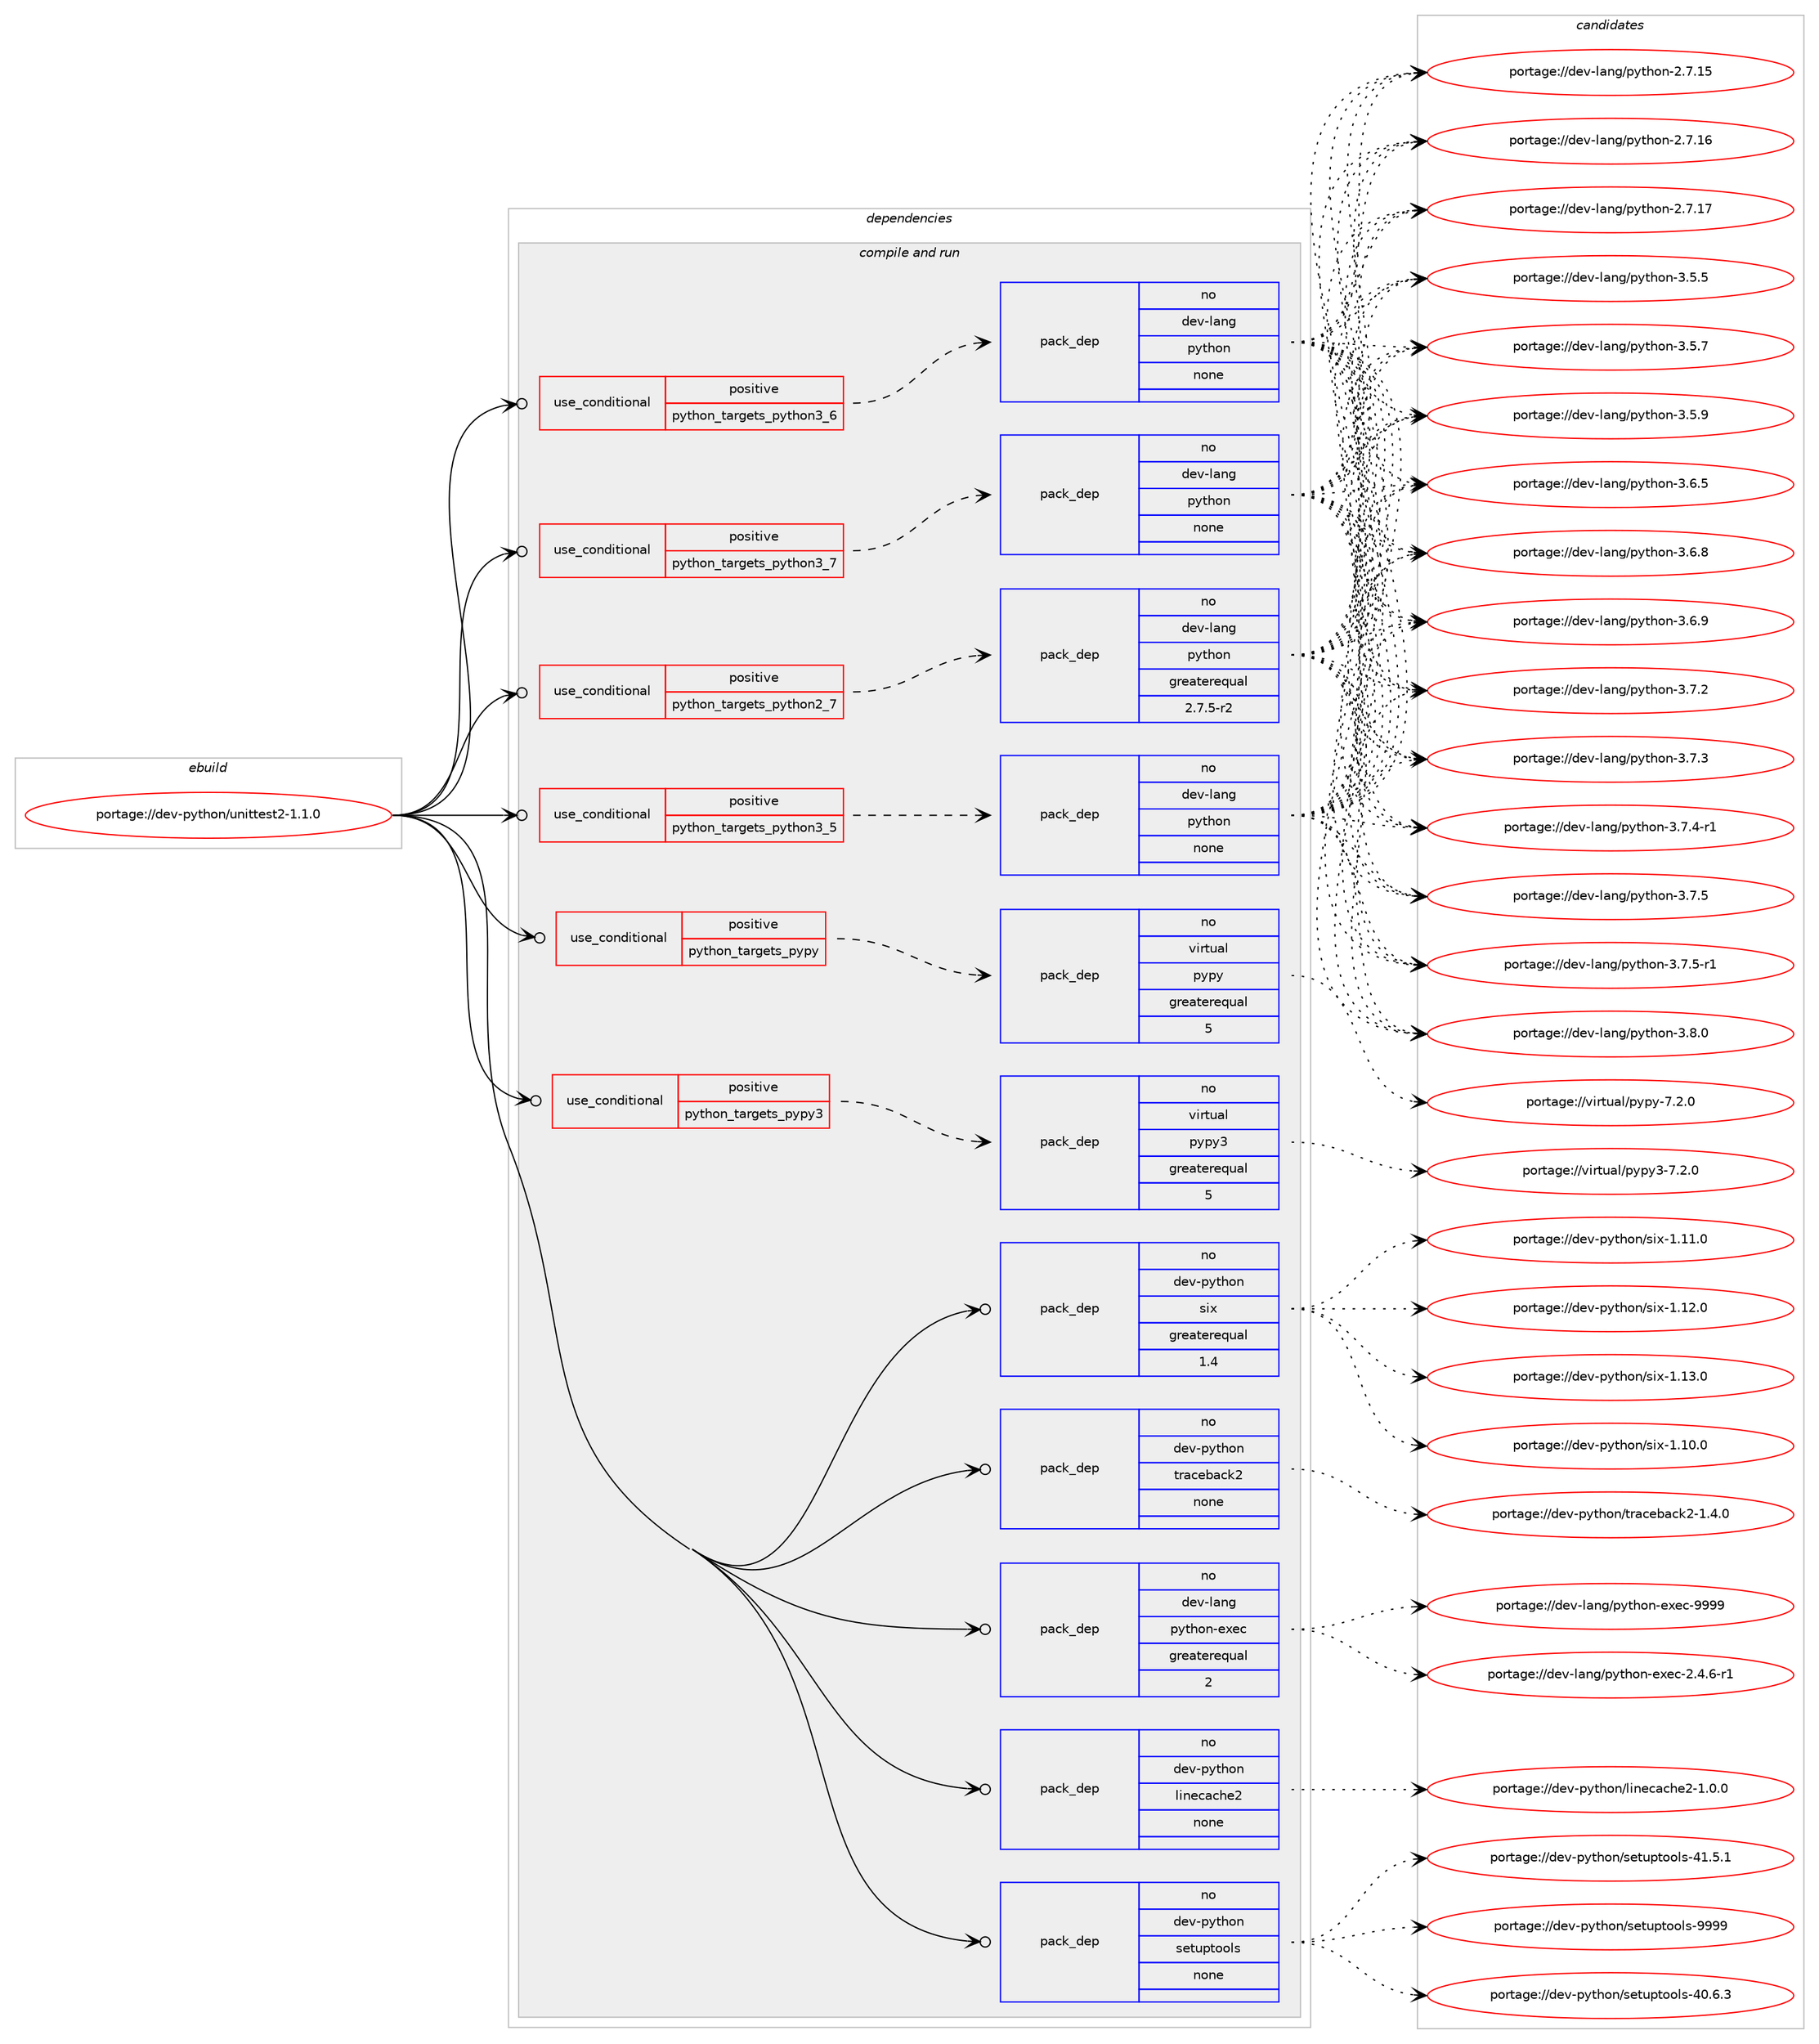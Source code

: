digraph prolog {

# *************
# Graph options
# *************

newrank=true;
concentrate=true;
compound=true;
graph [rankdir=LR,fontname=Helvetica,fontsize=10,ranksep=1.5];#, ranksep=2.5, nodesep=0.2];
edge  [arrowhead=vee];
node  [fontname=Helvetica,fontsize=10];

# **********
# The ebuild
# **********

subgraph cluster_leftcol {
color=gray;
rank=same;
label=<<i>ebuild</i>>;
id [label="portage://dev-python/unittest2-1.1.0", color=red, width=4, href="../dev-python/unittest2-1.1.0.svg"];
}

# ****************
# The dependencies
# ****************

subgraph cluster_midcol {
color=gray;
label=<<i>dependencies</i>>;
subgraph cluster_compile {
fillcolor="#eeeeee";
style=filled;
label=<<i>compile</i>>;
}
subgraph cluster_compileandrun {
fillcolor="#eeeeee";
style=filled;
label=<<i>compile and run</i>>;
subgraph cond40251 {
dependency177360 [label=<<TABLE BORDER="0" CELLBORDER="1" CELLSPACING="0" CELLPADDING="4"><TR><TD ROWSPAN="3" CELLPADDING="10">use_conditional</TD></TR><TR><TD>positive</TD></TR><TR><TD>python_targets_pypy</TD></TR></TABLE>>, shape=none, color=red];
subgraph pack133699 {
dependency177361 [label=<<TABLE BORDER="0" CELLBORDER="1" CELLSPACING="0" CELLPADDING="4" WIDTH="220"><TR><TD ROWSPAN="6" CELLPADDING="30">pack_dep</TD></TR><TR><TD WIDTH="110">no</TD></TR><TR><TD>virtual</TD></TR><TR><TD>pypy</TD></TR><TR><TD>greaterequal</TD></TR><TR><TD>5</TD></TR></TABLE>>, shape=none, color=blue];
}
dependency177360:e -> dependency177361:w [weight=20,style="dashed",arrowhead="vee"];
}
id:e -> dependency177360:w [weight=20,style="solid",arrowhead="odotvee"];
subgraph cond40252 {
dependency177362 [label=<<TABLE BORDER="0" CELLBORDER="1" CELLSPACING="0" CELLPADDING="4"><TR><TD ROWSPAN="3" CELLPADDING="10">use_conditional</TD></TR><TR><TD>positive</TD></TR><TR><TD>python_targets_pypy3</TD></TR></TABLE>>, shape=none, color=red];
subgraph pack133700 {
dependency177363 [label=<<TABLE BORDER="0" CELLBORDER="1" CELLSPACING="0" CELLPADDING="4" WIDTH="220"><TR><TD ROWSPAN="6" CELLPADDING="30">pack_dep</TD></TR><TR><TD WIDTH="110">no</TD></TR><TR><TD>virtual</TD></TR><TR><TD>pypy3</TD></TR><TR><TD>greaterequal</TD></TR><TR><TD>5</TD></TR></TABLE>>, shape=none, color=blue];
}
dependency177362:e -> dependency177363:w [weight=20,style="dashed",arrowhead="vee"];
}
id:e -> dependency177362:w [weight=20,style="solid",arrowhead="odotvee"];
subgraph cond40253 {
dependency177364 [label=<<TABLE BORDER="0" CELLBORDER="1" CELLSPACING="0" CELLPADDING="4"><TR><TD ROWSPAN="3" CELLPADDING="10">use_conditional</TD></TR><TR><TD>positive</TD></TR><TR><TD>python_targets_python2_7</TD></TR></TABLE>>, shape=none, color=red];
subgraph pack133701 {
dependency177365 [label=<<TABLE BORDER="0" CELLBORDER="1" CELLSPACING="0" CELLPADDING="4" WIDTH="220"><TR><TD ROWSPAN="6" CELLPADDING="30">pack_dep</TD></TR><TR><TD WIDTH="110">no</TD></TR><TR><TD>dev-lang</TD></TR><TR><TD>python</TD></TR><TR><TD>greaterequal</TD></TR><TR><TD>2.7.5-r2</TD></TR></TABLE>>, shape=none, color=blue];
}
dependency177364:e -> dependency177365:w [weight=20,style="dashed",arrowhead="vee"];
}
id:e -> dependency177364:w [weight=20,style="solid",arrowhead="odotvee"];
subgraph cond40254 {
dependency177366 [label=<<TABLE BORDER="0" CELLBORDER="1" CELLSPACING="0" CELLPADDING="4"><TR><TD ROWSPAN="3" CELLPADDING="10">use_conditional</TD></TR><TR><TD>positive</TD></TR><TR><TD>python_targets_python3_5</TD></TR></TABLE>>, shape=none, color=red];
subgraph pack133702 {
dependency177367 [label=<<TABLE BORDER="0" CELLBORDER="1" CELLSPACING="0" CELLPADDING="4" WIDTH="220"><TR><TD ROWSPAN="6" CELLPADDING="30">pack_dep</TD></TR><TR><TD WIDTH="110">no</TD></TR><TR><TD>dev-lang</TD></TR><TR><TD>python</TD></TR><TR><TD>none</TD></TR><TR><TD></TD></TR></TABLE>>, shape=none, color=blue];
}
dependency177366:e -> dependency177367:w [weight=20,style="dashed",arrowhead="vee"];
}
id:e -> dependency177366:w [weight=20,style="solid",arrowhead="odotvee"];
subgraph cond40255 {
dependency177368 [label=<<TABLE BORDER="0" CELLBORDER="1" CELLSPACING="0" CELLPADDING="4"><TR><TD ROWSPAN="3" CELLPADDING="10">use_conditional</TD></TR><TR><TD>positive</TD></TR><TR><TD>python_targets_python3_6</TD></TR></TABLE>>, shape=none, color=red];
subgraph pack133703 {
dependency177369 [label=<<TABLE BORDER="0" CELLBORDER="1" CELLSPACING="0" CELLPADDING="4" WIDTH="220"><TR><TD ROWSPAN="6" CELLPADDING="30">pack_dep</TD></TR><TR><TD WIDTH="110">no</TD></TR><TR><TD>dev-lang</TD></TR><TR><TD>python</TD></TR><TR><TD>none</TD></TR><TR><TD></TD></TR></TABLE>>, shape=none, color=blue];
}
dependency177368:e -> dependency177369:w [weight=20,style="dashed",arrowhead="vee"];
}
id:e -> dependency177368:w [weight=20,style="solid",arrowhead="odotvee"];
subgraph cond40256 {
dependency177370 [label=<<TABLE BORDER="0" CELLBORDER="1" CELLSPACING="0" CELLPADDING="4"><TR><TD ROWSPAN="3" CELLPADDING="10">use_conditional</TD></TR><TR><TD>positive</TD></TR><TR><TD>python_targets_python3_7</TD></TR></TABLE>>, shape=none, color=red];
subgraph pack133704 {
dependency177371 [label=<<TABLE BORDER="0" CELLBORDER="1" CELLSPACING="0" CELLPADDING="4" WIDTH="220"><TR><TD ROWSPAN="6" CELLPADDING="30">pack_dep</TD></TR><TR><TD WIDTH="110">no</TD></TR><TR><TD>dev-lang</TD></TR><TR><TD>python</TD></TR><TR><TD>none</TD></TR><TR><TD></TD></TR></TABLE>>, shape=none, color=blue];
}
dependency177370:e -> dependency177371:w [weight=20,style="dashed",arrowhead="vee"];
}
id:e -> dependency177370:w [weight=20,style="solid",arrowhead="odotvee"];
subgraph pack133705 {
dependency177372 [label=<<TABLE BORDER="0" CELLBORDER="1" CELLSPACING="0" CELLPADDING="4" WIDTH="220"><TR><TD ROWSPAN="6" CELLPADDING="30">pack_dep</TD></TR><TR><TD WIDTH="110">no</TD></TR><TR><TD>dev-lang</TD></TR><TR><TD>python-exec</TD></TR><TR><TD>greaterequal</TD></TR><TR><TD>2</TD></TR></TABLE>>, shape=none, color=blue];
}
id:e -> dependency177372:w [weight=20,style="solid",arrowhead="odotvee"];
subgraph pack133706 {
dependency177373 [label=<<TABLE BORDER="0" CELLBORDER="1" CELLSPACING="0" CELLPADDING="4" WIDTH="220"><TR><TD ROWSPAN="6" CELLPADDING="30">pack_dep</TD></TR><TR><TD WIDTH="110">no</TD></TR><TR><TD>dev-python</TD></TR><TR><TD>linecache2</TD></TR><TR><TD>none</TD></TR><TR><TD></TD></TR></TABLE>>, shape=none, color=blue];
}
id:e -> dependency177373:w [weight=20,style="solid",arrowhead="odotvee"];
subgraph pack133707 {
dependency177374 [label=<<TABLE BORDER="0" CELLBORDER="1" CELLSPACING="0" CELLPADDING="4" WIDTH="220"><TR><TD ROWSPAN="6" CELLPADDING="30">pack_dep</TD></TR><TR><TD WIDTH="110">no</TD></TR><TR><TD>dev-python</TD></TR><TR><TD>setuptools</TD></TR><TR><TD>none</TD></TR><TR><TD></TD></TR></TABLE>>, shape=none, color=blue];
}
id:e -> dependency177374:w [weight=20,style="solid",arrowhead="odotvee"];
subgraph pack133708 {
dependency177375 [label=<<TABLE BORDER="0" CELLBORDER="1" CELLSPACING="0" CELLPADDING="4" WIDTH="220"><TR><TD ROWSPAN="6" CELLPADDING="30">pack_dep</TD></TR><TR><TD WIDTH="110">no</TD></TR><TR><TD>dev-python</TD></TR><TR><TD>six</TD></TR><TR><TD>greaterequal</TD></TR><TR><TD>1.4</TD></TR></TABLE>>, shape=none, color=blue];
}
id:e -> dependency177375:w [weight=20,style="solid",arrowhead="odotvee"];
subgraph pack133709 {
dependency177376 [label=<<TABLE BORDER="0" CELLBORDER="1" CELLSPACING="0" CELLPADDING="4" WIDTH="220"><TR><TD ROWSPAN="6" CELLPADDING="30">pack_dep</TD></TR><TR><TD WIDTH="110">no</TD></TR><TR><TD>dev-python</TD></TR><TR><TD>traceback2</TD></TR><TR><TD>none</TD></TR><TR><TD></TD></TR></TABLE>>, shape=none, color=blue];
}
id:e -> dependency177376:w [weight=20,style="solid",arrowhead="odotvee"];
}
subgraph cluster_run {
fillcolor="#eeeeee";
style=filled;
label=<<i>run</i>>;
}
}

# **************
# The candidates
# **************

subgraph cluster_choices {
rank=same;
color=gray;
label=<<i>candidates</i>>;

subgraph choice133699 {
color=black;
nodesep=1;
choiceportage1181051141161179710847112121112121455546504648 [label="portage://virtual/pypy-7.2.0", color=red, width=4,href="../virtual/pypy-7.2.0.svg"];
dependency177361:e -> choiceportage1181051141161179710847112121112121455546504648:w [style=dotted,weight="100"];
}
subgraph choice133700 {
color=black;
nodesep=1;
choiceportage118105114116117971084711212111212151455546504648 [label="portage://virtual/pypy3-7.2.0", color=red, width=4,href="../virtual/pypy3-7.2.0.svg"];
dependency177363:e -> choiceportage118105114116117971084711212111212151455546504648:w [style=dotted,weight="100"];
}
subgraph choice133701 {
color=black;
nodesep=1;
choiceportage10010111845108971101034711212111610411111045504655464953 [label="portage://dev-lang/python-2.7.15", color=red, width=4,href="../dev-lang/python-2.7.15.svg"];
choiceportage10010111845108971101034711212111610411111045504655464954 [label="portage://dev-lang/python-2.7.16", color=red, width=4,href="../dev-lang/python-2.7.16.svg"];
choiceportage10010111845108971101034711212111610411111045504655464955 [label="portage://dev-lang/python-2.7.17", color=red, width=4,href="../dev-lang/python-2.7.17.svg"];
choiceportage100101118451089711010347112121116104111110455146534653 [label="portage://dev-lang/python-3.5.5", color=red, width=4,href="../dev-lang/python-3.5.5.svg"];
choiceportage100101118451089711010347112121116104111110455146534655 [label="portage://dev-lang/python-3.5.7", color=red, width=4,href="../dev-lang/python-3.5.7.svg"];
choiceportage100101118451089711010347112121116104111110455146534657 [label="portage://dev-lang/python-3.5.9", color=red, width=4,href="../dev-lang/python-3.5.9.svg"];
choiceportage100101118451089711010347112121116104111110455146544653 [label="portage://dev-lang/python-3.6.5", color=red, width=4,href="../dev-lang/python-3.6.5.svg"];
choiceportage100101118451089711010347112121116104111110455146544656 [label="portage://dev-lang/python-3.6.8", color=red, width=4,href="../dev-lang/python-3.6.8.svg"];
choiceportage100101118451089711010347112121116104111110455146544657 [label="portage://dev-lang/python-3.6.9", color=red, width=4,href="../dev-lang/python-3.6.9.svg"];
choiceportage100101118451089711010347112121116104111110455146554650 [label="portage://dev-lang/python-3.7.2", color=red, width=4,href="../dev-lang/python-3.7.2.svg"];
choiceportage100101118451089711010347112121116104111110455146554651 [label="portage://dev-lang/python-3.7.3", color=red, width=4,href="../dev-lang/python-3.7.3.svg"];
choiceportage1001011184510897110103471121211161041111104551465546524511449 [label="portage://dev-lang/python-3.7.4-r1", color=red, width=4,href="../dev-lang/python-3.7.4-r1.svg"];
choiceportage100101118451089711010347112121116104111110455146554653 [label="portage://dev-lang/python-3.7.5", color=red, width=4,href="../dev-lang/python-3.7.5.svg"];
choiceportage1001011184510897110103471121211161041111104551465546534511449 [label="portage://dev-lang/python-3.7.5-r1", color=red, width=4,href="../dev-lang/python-3.7.5-r1.svg"];
choiceportage100101118451089711010347112121116104111110455146564648 [label="portage://dev-lang/python-3.8.0", color=red, width=4,href="../dev-lang/python-3.8.0.svg"];
dependency177365:e -> choiceportage10010111845108971101034711212111610411111045504655464953:w [style=dotted,weight="100"];
dependency177365:e -> choiceportage10010111845108971101034711212111610411111045504655464954:w [style=dotted,weight="100"];
dependency177365:e -> choiceportage10010111845108971101034711212111610411111045504655464955:w [style=dotted,weight="100"];
dependency177365:e -> choiceportage100101118451089711010347112121116104111110455146534653:w [style=dotted,weight="100"];
dependency177365:e -> choiceportage100101118451089711010347112121116104111110455146534655:w [style=dotted,weight="100"];
dependency177365:e -> choiceportage100101118451089711010347112121116104111110455146534657:w [style=dotted,weight="100"];
dependency177365:e -> choiceportage100101118451089711010347112121116104111110455146544653:w [style=dotted,weight="100"];
dependency177365:e -> choiceportage100101118451089711010347112121116104111110455146544656:w [style=dotted,weight="100"];
dependency177365:e -> choiceportage100101118451089711010347112121116104111110455146544657:w [style=dotted,weight="100"];
dependency177365:e -> choiceportage100101118451089711010347112121116104111110455146554650:w [style=dotted,weight="100"];
dependency177365:e -> choiceportage100101118451089711010347112121116104111110455146554651:w [style=dotted,weight="100"];
dependency177365:e -> choiceportage1001011184510897110103471121211161041111104551465546524511449:w [style=dotted,weight="100"];
dependency177365:e -> choiceportage100101118451089711010347112121116104111110455146554653:w [style=dotted,weight="100"];
dependency177365:e -> choiceportage1001011184510897110103471121211161041111104551465546534511449:w [style=dotted,weight="100"];
dependency177365:e -> choiceportage100101118451089711010347112121116104111110455146564648:w [style=dotted,weight="100"];
}
subgraph choice133702 {
color=black;
nodesep=1;
choiceportage10010111845108971101034711212111610411111045504655464953 [label="portage://dev-lang/python-2.7.15", color=red, width=4,href="../dev-lang/python-2.7.15.svg"];
choiceportage10010111845108971101034711212111610411111045504655464954 [label="portage://dev-lang/python-2.7.16", color=red, width=4,href="../dev-lang/python-2.7.16.svg"];
choiceportage10010111845108971101034711212111610411111045504655464955 [label="portage://dev-lang/python-2.7.17", color=red, width=4,href="../dev-lang/python-2.7.17.svg"];
choiceportage100101118451089711010347112121116104111110455146534653 [label="portage://dev-lang/python-3.5.5", color=red, width=4,href="../dev-lang/python-3.5.5.svg"];
choiceportage100101118451089711010347112121116104111110455146534655 [label="portage://dev-lang/python-3.5.7", color=red, width=4,href="../dev-lang/python-3.5.7.svg"];
choiceportage100101118451089711010347112121116104111110455146534657 [label="portage://dev-lang/python-3.5.9", color=red, width=4,href="../dev-lang/python-3.5.9.svg"];
choiceportage100101118451089711010347112121116104111110455146544653 [label="portage://dev-lang/python-3.6.5", color=red, width=4,href="../dev-lang/python-3.6.5.svg"];
choiceportage100101118451089711010347112121116104111110455146544656 [label="portage://dev-lang/python-3.6.8", color=red, width=4,href="../dev-lang/python-3.6.8.svg"];
choiceportage100101118451089711010347112121116104111110455146544657 [label="portage://dev-lang/python-3.6.9", color=red, width=4,href="../dev-lang/python-3.6.9.svg"];
choiceportage100101118451089711010347112121116104111110455146554650 [label="portage://dev-lang/python-3.7.2", color=red, width=4,href="../dev-lang/python-3.7.2.svg"];
choiceportage100101118451089711010347112121116104111110455146554651 [label="portage://dev-lang/python-3.7.3", color=red, width=4,href="../dev-lang/python-3.7.3.svg"];
choiceportage1001011184510897110103471121211161041111104551465546524511449 [label="portage://dev-lang/python-3.7.4-r1", color=red, width=4,href="../dev-lang/python-3.7.4-r1.svg"];
choiceportage100101118451089711010347112121116104111110455146554653 [label="portage://dev-lang/python-3.7.5", color=red, width=4,href="../dev-lang/python-3.7.5.svg"];
choiceportage1001011184510897110103471121211161041111104551465546534511449 [label="portage://dev-lang/python-3.7.5-r1", color=red, width=4,href="../dev-lang/python-3.7.5-r1.svg"];
choiceportage100101118451089711010347112121116104111110455146564648 [label="portage://dev-lang/python-3.8.0", color=red, width=4,href="../dev-lang/python-3.8.0.svg"];
dependency177367:e -> choiceportage10010111845108971101034711212111610411111045504655464953:w [style=dotted,weight="100"];
dependency177367:e -> choiceportage10010111845108971101034711212111610411111045504655464954:w [style=dotted,weight="100"];
dependency177367:e -> choiceportage10010111845108971101034711212111610411111045504655464955:w [style=dotted,weight="100"];
dependency177367:e -> choiceportage100101118451089711010347112121116104111110455146534653:w [style=dotted,weight="100"];
dependency177367:e -> choiceportage100101118451089711010347112121116104111110455146534655:w [style=dotted,weight="100"];
dependency177367:e -> choiceportage100101118451089711010347112121116104111110455146534657:w [style=dotted,weight="100"];
dependency177367:e -> choiceportage100101118451089711010347112121116104111110455146544653:w [style=dotted,weight="100"];
dependency177367:e -> choiceportage100101118451089711010347112121116104111110455146544656:w [style=dotted,weight="100"];
dependency177367:e -> choiceportage100101118451089711010347112121116104111110455146544657:w [style=dotted,weight="100"];
dependency177367:e -> choiceportage100101118451089711010347112121116104111110455146554650:w [style=dotted,weight="100"];
dependency177367:e -> choiceportage100101118451089711010347112121116104111110455146554651:w [style=dotted,weight="100"];
dependency177367:e -> choiceportage1001011184510897110103471121211161041111104551465546524511449:w [style=dotted,weight="100"];
dependency177367:e -> choiceportage100101118451089711010347112121116104111110455146554653:w [style=dotted,weight="100"];
dependency177367:e -> choiceportage1001011184510897110103471121211161041111104551465546534511449:w [style=dotted,weight="100"];
dependency177367:e -> choiceportage100101118451089711010347112121116104111110455146564648:w [style=dotted,weight="100"];
}
subgraph choice133703 {
color=black;
nodesep=1;
choiceportage10010111845108971101034711212111610411111045504655464953 [label="portage://dev-lang/python-2.7.15", color=red, width=4,href="../dev-lang/python-2.7.15.svg"];
choiceportage10010111845108971101034711212111610411111045504655464954 [label="portage://dev-lang/python-2.7.16", color=red, width=4,href="../dev-lang/python-2.7.16.svg"];
choiceportage10010111845108971101034711212111610411111045504655464955 [label="portage://dev-lang/python-2.7.17", color=red, width=4,href="../dev-lang/python-2.7.17.svg"];
choiceportage100101118451089711010347112121116104111110455146534653 [label="portage://dev-lang/python-3.5.5", color=red, width=4,href="../dev-lang/python-3.5.5.svg"];
choiceportage100101118451089711010347112121116104111110455146534655 [label="portage://dev-lang/python-3.5.7", color=red, width=4,href="../dev-lang/python-3.5.7.svg"];
choiceportage100101118451089711010347112121116104111110455146534657 [label="portage://dev-lang/python-3.5.9", color=red, width=4,href="../dev-lang/python-3.5.9.svg"];
choiceportage100101118451089711010347112121116104111110455146544653 [label="portage://dev-lang/python-3.6.5", color=red, width=4,href="../dev-lang/python-3.6.5.svg"];
choiceportage100101118451089711010347112121116104111110455146544656 [label="portage://dev-lang/python-3.6.8", color=red, width=4,href="../dev-lang/python-3.6.8.svg"];
choiceportage100101118451089711010347112121116104111110455146544657 [label="portage://dev-lang/python-3.6.9", color=red, width=4,href="../dev-lang/python-3.6.9.svg"];
choiceportage100101118451089711010347112121116104111110455146554650 [label="portage://dev-lang/python-3.7.2", color=red, width=4,href="../dev-lang/python-3.7.2.svg"];
choiceportage100101118451089711010347112121116104111110455146554651 [label="portage://dev-lang/python-3.7.3", color=red, width=4,href="../dev-lang/python-3.7.3.svg"];
choiceportage1001011184510897110103471121211161041111104551465546524511449 [label="portage://dev-lang/python-3.7.4-r1", color=red, width=4,href="../dev-lang/python-3.7.4-r1.svg"];
choiceportage100101118451089711010347112121116104111110455146554653 [label="portage://dev-lang/python-3.7.5", color=red, width=4,href="../dev-lang/python-3.7.5.svg"];
choiceportage1001011184510897110103471121211161041111104551465546534511449 [label="portage://dev-lang/python-3.7.5-r1", color=red, width=4,href="../dev-lang/python-3.7.5-r1.svg"];
choiceportage100101118451089711010347112121116104111110455146564648 [label="portage://dev-lang/python-3.8.0", color=red, width=4,href="../dev-lang/python-3.8.0.svg"];
dependency177369:e -> choiceportage10010111845108971101034711212111610411111045504655464953:w [style=dotted,weight="100"];
dependency177369:e -> choiceportage10010111845108971101034711212111610411111045504655464954:w [style=dotted,weight="100"];
dependency177369:e -> choiceportage10010111845108971101034711212111610411111045504655464955:w [style=dotted,weight="100"];
dependency177369:e -> choiceportage100101118451089711010347112121116104111110455146534653:w [style=dotted,weight="100"];
dependency177369:e -> choiceportage100101118451089711010347112121116104111110455146534655:w [style=dotted,weight="100"];
dependency177369:e -> choiceportage100101118451089711010347112121116104111110455146534657:w [style=dotted,weight="100"];
dependency177369:e -> choiceportage100101118451089711010347112121116104111110455146544653:w [style=dotted,weight="100"];
dependency177369:e -> choiceportage100101118451089711010347112121116104111110455146544656:w [style=dotted,weight="100"];
dependency177369:e -> choiceportage100101118451089711010347112121116104111110455146544657:w [style=dotted,weight="100"];
dependency177369:e -> choiceportage100101118451089711010347112121116104111110455146554650:w [style=dotted,weight="100"];
dependency177369:e -> choiceportage100101118451089711010347112121116104111110455146554651:w [style=dotted,weight="100"];
dependency177369:e -> choiceportage1001011184510897110103471121211161041111104551465546524511449:w [style=dotted,weight="100"];
dependency177369:e -> choiceportage100101118451089711010347112121116104111110455146554653:w [style=dotted,weight="100"];
dependency177369:e -> choiceportage1001011184510897110103471121211161041111104551465546534511449:w [style=dotted,weight="100"];
dependency177369:e -> choiceportage100101118451089711010347112121116104111110455146564648:w [style=dotted,weight="100"];
}
subgraph choice133704 {
color=black;
nodesep=1;
choiceportage10010111845108971101034711212111610411111045504655464953 [label="portage://dev-lang/python-2.7.15", color=red, width=4,href="../dev-lang/python-2.7.15.svg"];
choiceportage10010111845108971101034711212111610411111045504655464954 [label="portage://dev-lang/python-2.7.16", color=red, width=4,href="../dev-lang/python-2.7.16.svg"];
choiceportage10010111845108971101034711212111610411111045504655464955 [label="portage://dev-lang/python-2.7.17", color=red, width=4,href="../dev-lang/python-2.7.17.svg"];
choiceportage100101118451089711010347112121116104111110455146534653 [label="portage://dev-lang/python-3.5.5", color=red, width=4,href="../dev-lang/python-3.5.5.svg"];
choiceportage100101118451089711010347112121116104111110455146534655 [label="portage://dev-lang/python-3.5.7", color=red, width=4,href="../dev-lang/python-3.5.7.svg"];
choiceportage100101118451089711010347112121116104111110455146534657 [label="portage://dev-lang/python-3.5.9", color=red, width=4,href="../dev-lang/python-3.5.9.svg"];
choiceportage100101118451089711010347112121116104111110455146544653 [label="portage://dev-lang/python-3.6.5", color=red, width=4,href="../dev-lang/python-3.6.5.svg"];
choiceportage100101118451089711010347112121116104111110455146544656 [label="portage://dev-lang/python-3.6.8", color=red, width=4,href="../dev-lang/python-3.6.8.svg"];
choiceportage100101118451089711010347112121116104111110455146544657 [label="portage://dev-lang/python-3.6.9", color=red, width=4,href="../dev-lang/python-3.6.9.svg"];
choiceportage100101118451089711010347112121116104111110455146554650 [label="portage://dev-lang/python-3.7.2", color=red, width=4,href="../dev-lang/python-3.7.2.svg"];
choiceportage100101118451089711010347112121116104111110455146554651 [label="portage://dev-lang/python-3.7.3", color=red, width=4,href="../dev-lang/python-3.7.3.svg"];
choiceportage1001011184510897110103471121211161041111104551465546524511449 [label="portage://dev-lang/python-3.7.4-r1", color=red, width=4,href="../dev-lang/python-3.7.4-r1.svg"];
choiceportage100101118451089711010347112121116104111110455146554653 [label="portage://dev-lang/python-3.7.5", color=red, width=4,href="../dev-lang/python-3.7.5.svg"];
choiceportage1001011184510897110103471121211161041111104551465546534511449 [label="portage://dev-lang/python-3.7.5-r1", color=red, width=4,href="../dev-lang/python-3.7.5-r1.svg"];
choiceportage100101118451089711010347112121116104111110455146564648 [label="portage://dev-lang/python-3.8.0", color=red, width=4,href="../dev-lang/python-3.8.0.svg"];
dependency177371:e -> choiceportage10010111845108971101034711212111610411111045504655464953:w [style=dotted,weight="100"];
dependency177371:e -> choiceportage10010111845108971101034711212111610411111045504655464954:w [style=dotted,weight="100"];
dependency177371:e -> choiceportage10010111845108971101034711212111610411111045504655464955:w [style=dotted,weight="100"];
dependency177371:e -> choiceportage100101118451089711010347112121116104111110455146534653:w [style=dotted,weight="100"];
dependency177371:e -> choiceportage100101118451089711010347112121116104111110455146534655:w [style=dotted,weight="100"];
dependency177371:e -> choiceportage100101118451089711010347112121116104111110455146534657:w [style=dotted,weight="100"];
dependency177371:e -> choiceportage100101118451089711010347112121116104111110455146544653:w [style=dotted,weight="100"];
dependency177371:e -> choiceportage100101118451089711010347112121116104111110455146544656:w [style=dotted,weight="100"];
dependency177371:e -> choiceportage100101118451089711010347112121116104111110455146544657:w [style=dotted,weight="100"];
dependency177371:e -> choiceportage100101118451089711010347112121116104111110455146554650:w [style=dotted,weight="100"];
dependency177371:e -> choiceportage100101118451089711010347112121116104111110455146554651:w [style=dotted,weight="100"];
dependency177371:e -> choiceportage1001011184510897110103471121211161041111104551465546524511449:w [style=dotted,weight="100"];
dependency177371:e -> choiceportage100101118451089711010347112121116104111110455146554653:w [style=dotted,weight="100"];
dependency177371:e -> choiceportage1001011184510897110103471121211161041111104551465546534511449:w [style=dotted,weight="100"];
dependency177371:e -> choiceportage100101118451089711010347112121116104111110455146564648:w [style=dotted,weight="100"];
}
subgraph choice133705 {
color=black;
nodesep=1;
choiceportage10010111845108971101034711212111610411111045101120101994550465246544511449 [label="portage://dev-lang/python-exec-2.4.6-r1", color=red, width=4,href="../dev-lang/python-exec-2.4.6-r1.svg"];
choiceportage10010111845108971101034711212111610411111045101120101994557575757 [label="portage://dev-lang/python-exec-9999", color=red, width=4,href="../dev-lang/python-exec-9999.svg"];
dependency177372:e -> choiceportage10010111845108971101034711212111610411111045101120101994550465246544511449:w [style=dotted,weight="100"];
dependency177372:e -> choiceportage10010111845108971101034711212111610411111045101120101994557575757:w [style=dotted,weight="100"];
}
subgraph choice133706 {
color=black;
nodesep=1;
choiceportage100101118451121211161041111104710810511010199979910410150454946484648 [label="portage://dev-python/linecache2-1.0.0", color=red, width=4,href="../dev-python/linecache2-1.0.0.svg"];
dependency177373:e -> choiceportage100101118451121211161041111104710810511010199979910410150454946484648:w [style=dotted,weight="100"];
}
subgraph choice133707 {
color=black;
nodesep=1;
choiceportage100101118451121211161041111104711510111611711211611111110811545524846544651 [label="portage://dev-python/setuptools-40.6.3", color=red, width=4,href="../dev-python/setuptools-40.6.3.svg"];
choiceportage100101118451121211161041111104711510111611711211611111110811545524946534649 [label="portage://dev-python/setuptools-41.5.1", color=red, width=4,href="../dev-python/setuptools-41.5.1.svg"];
choiceportage10010111845112121116104111110471151011161171121161111111081154557575757 [label="portage://dev-python/setuptools-9999", color=red, width=4,href="../dev-python/setuptools-9999.svg"];
dependency177374:e -> choiceportage100101118451121211161041111104711510111611711211611111110811545524846544651:w [style=dotted,weight="100"];
dependency177374:e -> choiceportage100101118451121211161041111104711510111611711211611111110811545524946534649:w [style=dotted,weight="100"];
dependency177374:e -> choiceportage10010111845112121116104111110471151011161171121161111111081154557575757:w [style=dotted,weight="100"];
}
subgraph choice133708 {
color=black;
nodesep=1;
choiceportage100101118451121211161041111104711510512045494649484648 [label="portage://dev-python/six-1.10.0", color=red, width=4,href="../dev-python/six-1.10.0.svg"];
choiceportage100101118451121211161041111104711510512045494649494648 [label="portage://dev-python/six-1.11.0", color=red, width=4,href="../dev-python/six-1.11.0.svg"];
choiceportage100101118451121211161041111104711510512045494649504648 [label="portage://dev-python/six-1.12.0", color=red, width=4,href="../dev-python/six-1.12.0.svg"];
choiceportage100101118451121211161041111104711510512045494649514648 [label="portage://dev-python/six-1.13.0", color=red, width=4,href="../dev-python/six-1.13.0.svg"];
dependency177375:e -> choiceportage100101118451121211161041111104711510512045494649484648:w [style=dotted,weight="100"];
dependency177375:e -> choiceportage100101118451121211161041111104711510512045494649494648:w [style=dotted,weight="100"];
dependency177375:e -> choiceportage100101118451121211161041111104711510512045494649504648:w [style=dotted,weight="100"];
dependency177375:e -> choiceportage100101118451121211161041111104711510512045494649514648:w [style=dotted,weight="100"];
}
subgraph choice133709 {
color=black;
nodesep=1;
choiceportage1001011184511212111610411111047116114979910198979910750454946524648 [label="portage://dev-python/traceback2-1.4.0", color=red, width=4,href="../dev-python/traceback2-1.4.0.svg"];
dependency177376:e -> choiceportage1001011184511212111610411111047116114979910198979910750454946524648:w [style=dotted,weight="100"];
}
}

}
